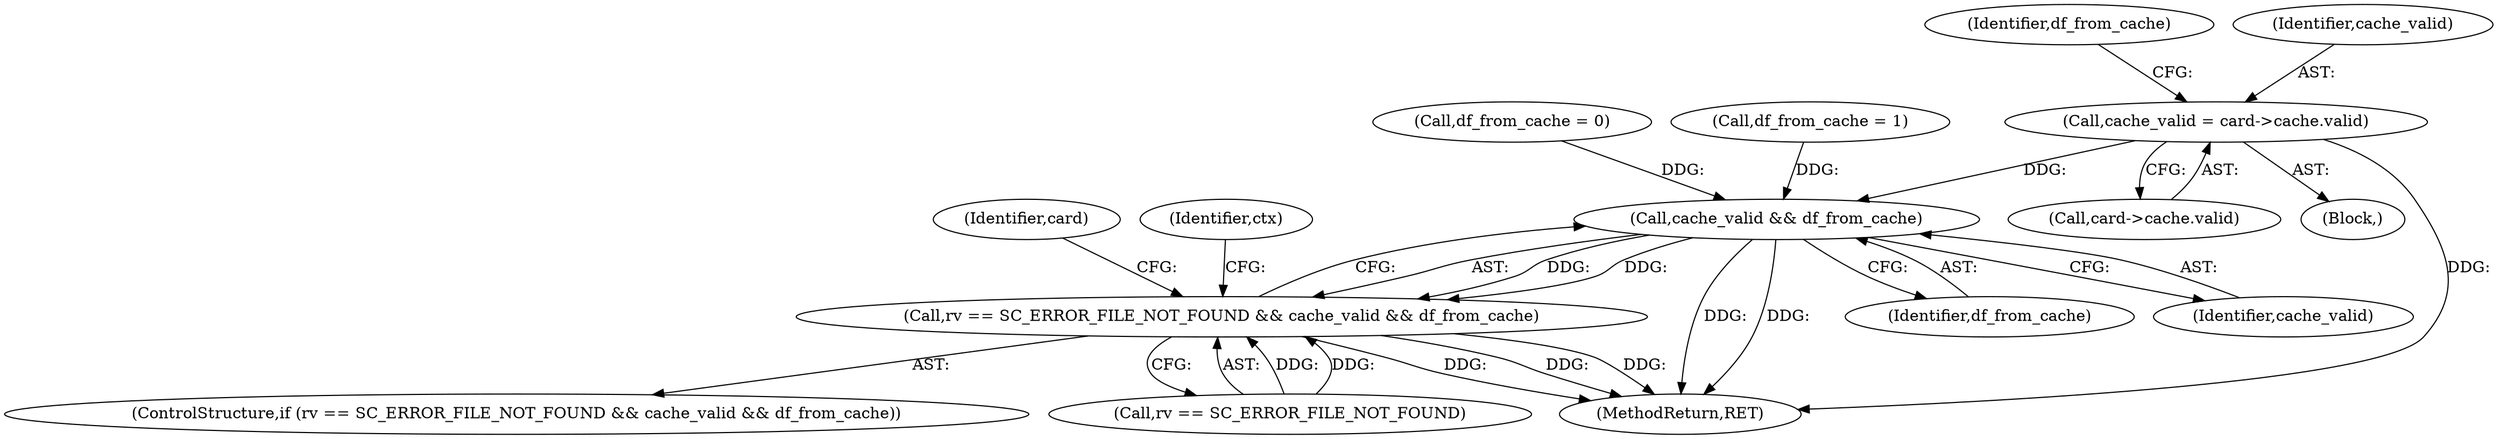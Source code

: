 digraph "0_OpenSC_03628449b75a93787eb2359412a3980365dda49b#diff-f8c0128e14031ed9307d47f10f601b54@pointer" {
"1000115" [label="(Call,cache_valid = card->cache.valid)"];
"1000885" [label="(Call,cache_valid && df_from_cache)"];
"1000881" [label="(Call,rv == SC_ERROR_FILE_NOT_FOUND && cache_valid && df_from_cache)"];
"1000123" [label="(Call,df_from_cache = 0)"];
"1000890" [label="(Identifier,card)"];
"1000914" [label="(Identifier,ctx)"];
"1000887" [label="(Identifier,df_from_cache)"];
"1000117" [label="(Call,card->cache.valid)"];
"1000106" [label="(Block,)"];
"1000880" [label="(ControlStructure,if (rv == SC_ERROR_FILE_NOT_FOUND && cache_valid && df_from_cache))"];
"1000881" [label="(Call,rv == SC_ERROR_FILE_NOT_FOUND && cache_valid && df_from_cache)"];
"1000885" [label="(Call,cache_valid && df_from_cache)"];
"1000124" [label="(Identifier,df_from_cache)"];
"1000115" [label="(Call,cache_valid = card->cache.valid)"];
"1000886" [label="(Identifier,cache_valid)"];
"1000388" [label="(Call,df_from_cache = 1)"];
"1001147" [label="(MethodReturn,RET)"];
"1000882" [label="(Call,rv == SC_ERROR_FILE_NOT_FOUND)"];
"1000116" [label="(Identifier,cache_valid)"];
"1000115" -> "1000106"  [label="AST: "];
"1000115" -> "1000117"  [label="CFG: "];
"1000116" -> "1000115"  [label="AST: "];
"1000117" -> "1000115"  [label="AST: "];
"1000124" -> "1000115"  [label="CFG: "];
"1000115" -> "1001147"  [label="DDG: "];
"1000115" -> "1000885"  [label="DDG: "];
"1000885" -> "1000881"  [label="AST: "];
"1000885" -> "1000886"  [label="CFG: "];
"1000885" -> "1000887"  [label="CFG: "];
"1000886" -> "1000885"  [label="AST: "];
"1000887" -> "1000885"  [label="AST: "];
"1000881" -> "1000885"  [label="CFG: "];
"1000885" -> "1001147"  [label="DDG: "];
"1000885" -> "1001147"  [label="DDG: "];
"1000885" -> "1000881"  [label="DDG: "];
"1000885" -> "1000881"  [label="DDG: "];
"1000388" -> "1000885"  [label="DDG: "];
"1000123" -> "1000885"  [label="DDG: "];
"1000881" -> "1000880"  [label="AST: "];
"1000881" -> "1000882"  [label="CFG: "];
"1000882" -> "1000881"  [label="AST: "];
"1000890" -> "1000881"  [label="CFG: "];
"1000914" -> "1000881"  [label="CFG: "];
"1000881" -> "1001147"  [label="DDG: "];
"1000881" -> "1001147"  [label="DDG: "];
"1000881" -> "1001147"  [label="DDG: "];
"1000882" -> "1000881"  [label="DDG: "];
"1000882" -> "1000881"  [label="DDG: "];
}
